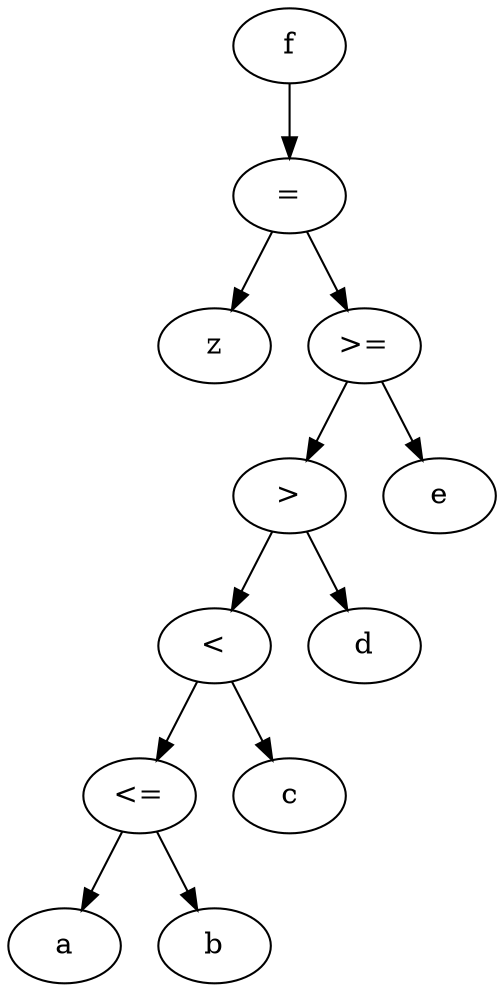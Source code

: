 # Executado assim: ./output2dot.sh 
# https://graphviz.org/doc/info/lang.html
digraph {
  x5619059a9370 -> x5619059a97d0
  x5619059a97d0 -> x5619059a9820
  x5619059a9820 [label="z"]
  x5619059a97d0 -> x5619059a9760
  x5619059a9760 -> x5619059a9680
  x5619059a9680 -> x5619059a95a0
  x5619059a95a0 -> x5619059a94c0
  x5619059a94c0 -> x5619059a9420
  x5619059a9420 [label="a"]
  x5619059a94c0 -> x5619059a9490
  x5619059a9490 [label="b"]
  x5619059a94c0 [label="<="]
  x5619059a95a0 -> x5619059a9570
  x5619059a9570 [label="c"]
  x5619059a95a0 [label="<"]
  x5619059a9680 -> x5619059a9650
  x5619059a9650 [label="d"]
  x5619059a9680 [label=">"]
  x5619059a9760 -> x5619059a9730
  x5619059a9730 [label="e"]
  x5619059a9760 [label=">="]
  x5619059a97d0 [label="="]
  x5619059a9370 [label="f"]
}

